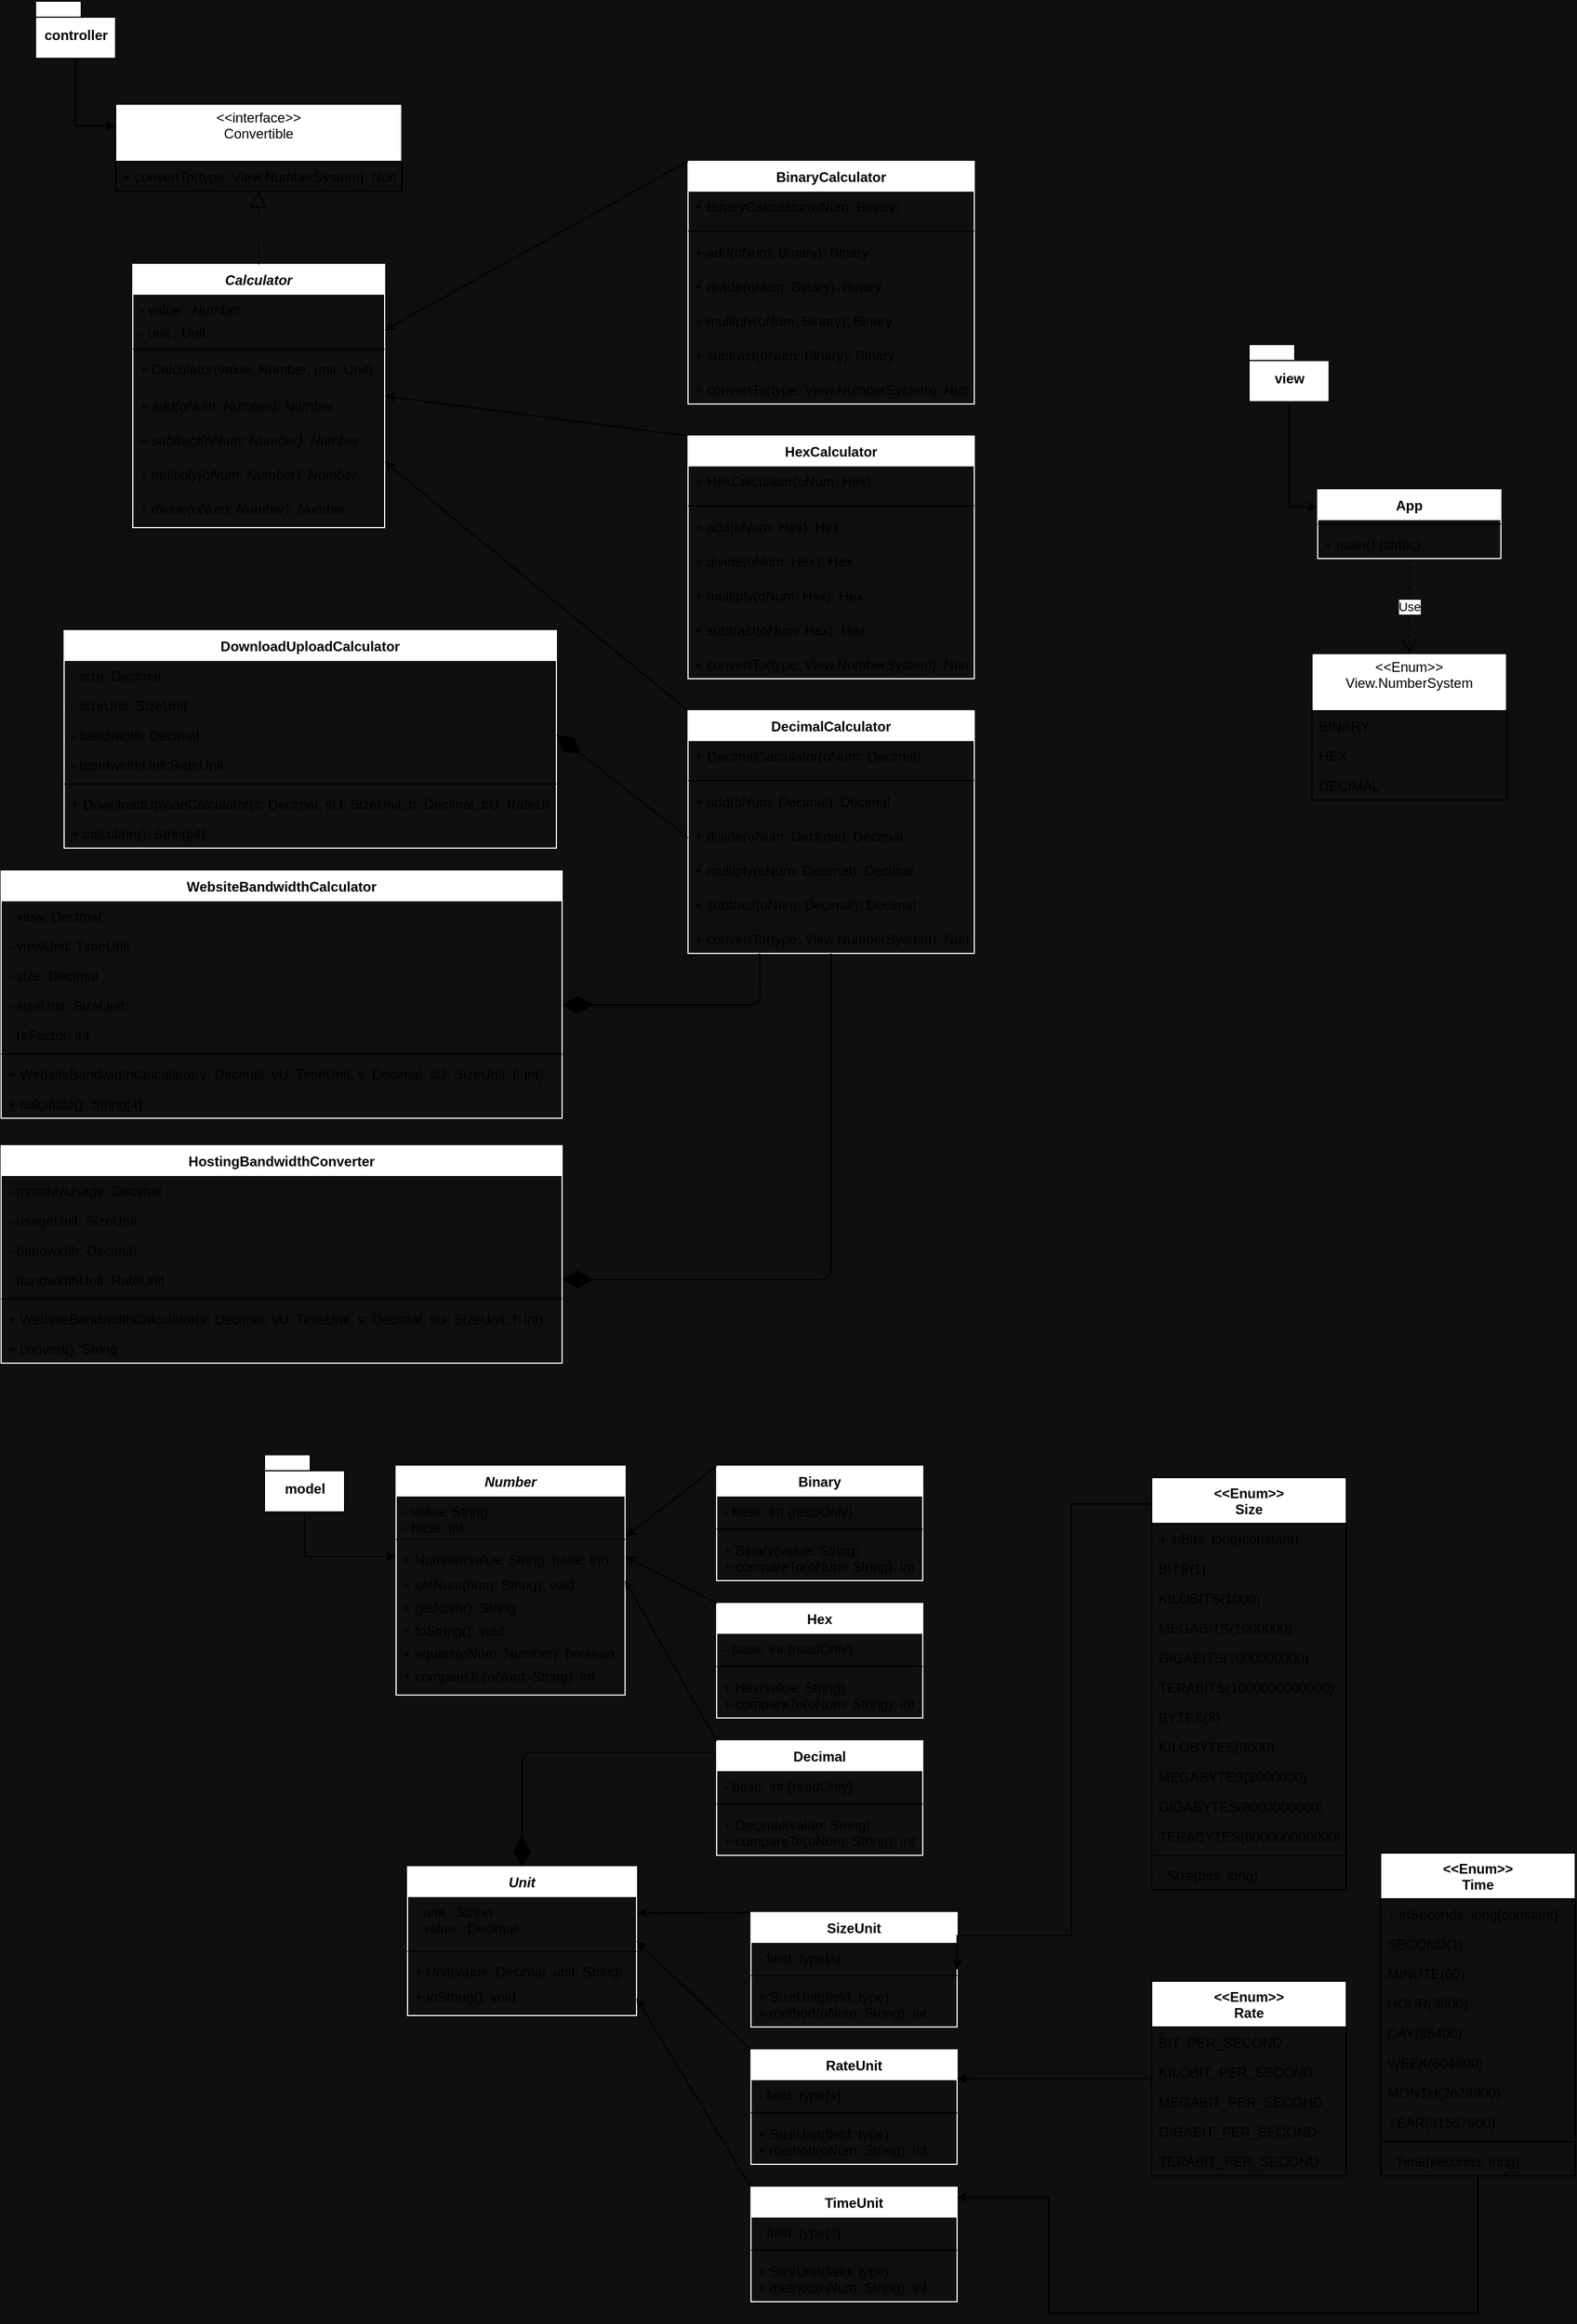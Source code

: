 <mxfile version="13.8.8" type="github">
  <diagram id="C5RBs43oDa-KdzZeNtuy" name="Page-1">
    <mxGraphModel dx="5739" dy="2075" grid="1" gridSize="10" guides="1" tooltips="1" connect="1" arrows="1" fold="1" page="1" pageScale="1" pageWidth="1654" pageHeight="2336" background="#0F0F0F" math="0" shadow="0">
      <root>
        <mxCell id="WIyWlLk6GJQsqaUBKTNV-0" />
        <mxCell id="WIyWlLk6GJQsqaUBKTNV-1" parent="WIyWlLk6GJQsqaUBKTNV-0" />
        <mxCell id="4suyXwy1Kpgt21TEIe-z-75" style="edgeStyle=orthogonalEdgeStyle;rounded=0;orthogonalLoop=1;jettySize=auto;html=1;exitX=0.5;exitY=1;exitDx=0;exitDy=0;exitPerimeter=0;entryX=0;entryY=0.5;entryDx=0;entryDy=0;" parent="WIyWlLk6GJQsqaUBKTNV-1" source="4suyXwy1Kpgt21TEIe-z-7" target="4suyXwy1Kpgt21TEIe-z-31" edge="1">
          <mxGeometry relative="1" as="geometry" />
        </mxCell>
        <mxCell id="4suyXwy1Kpgt21TEIe-z-7" value="&lt;div&gt;model&lt;/div&gt;" style="shape=folder;fontStyle=1;spacingTop=10;tabWidth=40;tabHeight=14;tabPosition=left;html=1;" parent="WIyWlLk6GJQsqaUBKTNV-1" vertex="1">
          <mxGeometry x="-1400" y="1300" width="70" height="50" as="geometry" />
        </mxCell>
        <mxCell id="pEVWOKsxLj1dPR-0CNbp-117" style="edgeStyle=orthogonalEdgeStyle;rounded=0;orthogonalLoop=1;jettySize=auto;html=1;exitX=0.5;exitY=1;exitDx=0;exitDy=0;exitPerimeter=0;entryX=0;entryY=0.25;entryDx=0;entryDy=0;" parent="WIyWlLk6GJQsqaUBKTNV-1" source="4suyXwy1Kpgt21TEIe-z-10" target="pEVWOKsxLj1dPR-0CNbp-111" edge="1">
          <mxGeometry relative="1" as="geometry" />
        </mxCell>
        <mxCell id="4suyXwy1Kpgt21TEIe-z-10" value="&lt;div&gt;view&lt;/div&gt;" style="shape=folder;fontStyle=1;spacingTop=10;tabWidth=40;tabHeight=14;tabPosition=left;html=1;" parent="WIyWlLk6GJQsqaUBKTNV-1" vertex="1">
          <mxGeometry x="-540" y="330" width="70" height="50" as="geometry" />
        </mxCell>
        <mxCell id="pEVWOKsxLj1dPR-0CNbp-110" style="edgeStyle=orthogonalEdgeStyle;rounded=0;orthogonalLoop=1;jettySize=auto;html=1;exitX=0.5;exitY=1;exitDx=0;exitDy=0;exitPerimeter=0;entryX=0;entryY=0.25;entryDx=0;entryDy=0;" parent="WIyWlLk6GJQsqaUBKTNV-1" source="4suyXwy1Kpgt21TEIe-z-11" target="pEVWOKsxLj1dPR-0CNbp-78" edge="1">
          <mxGeometry relative="1" as="geometry" />
        </mxCell>
        <mxCell id="4suyXwy1Kpgt21TEIe-z-11" value="controller" style="shape=folder;fontStyle=1;spacingTop=10;tabWidth=40;tabHeight=14;tabPosition=left;html=1;" parent="WIyWlLk6GJQsqaUBKTNV-1" vertex="1">
          <mxGeometry x="-1600" y="30" width="70" height="50" as="geometry" />
        </mxCell>
        <mxCell id="4suyXwy1Kpgt21TEIe-z-28" value="Number" style="swimlane;fontStyle=3;align=center;verticalAlign=top;childLayout=stackLayout;horizontal=1;startSize=26;horizontalStack=0;resizeParent=1;resizeParentMax=0;resizeLast=0;collapsible=1;marginBottom=0;strokeColor=#FFFFFF;" parent="WIyWlLk6GJQsqaUBKTNV-1" vertex="1">
          <mxGeometry x="-1285" y="1310" width="200" height="200" as="geometry" />
        </mxCell>
        <mxCell id="4suyXwy1Kpgt21TEIe-z-29" value="- value: String&#xa;- base: int&#xa;" style="text;strokeColor=none;fillColor=none;align=left;verticalAlign=top;spacingLeft=4;spacingRight=4;overflow=hidden;rotatable=0;points=[[0,0.5],[1,0.5]];portConstraint=eastwest;" parent="4suyXwy1Kpgt21TEIe-z-28" vertex="1">
          <mxGeometry y="26" width="200" height="34" as="geometry" />
        </mxCell>
        <mxCell id="4suyXwy1Kpgt21TEIe-z-30" value="" style="line;strokeWidth=1;fillColor=none;align=left;verticalAlign=middle;spacingTop=-1;spacingLeft=3;spacingRight=3;rotatable=0;labelPosition=right;points=[];portConstraint=eastwest;" parent="4suyXwy1Kpgt21TEIe-z-28" vertex="1">
          <mxGeometry y="60" width="200" height="8" as="geometry" />
        </mxCell>
        <mxCell id="4suyXwy1Kpgt21TEIe-z-31" value="+ Number(value: String, base: int)&#xa;&#xa;" style="text;strokeColor=none;fillColor=none;align=left;verticalAlign=top;spacingLeft=4;spacingRight=4;overflow=hidden;rotatable=0;points=[[0,0.5],[1,0.5]];portConstraint=eastwest;fontStyle=0" parent="4suyXwy1Kpgt21TEIe-z-28" vertex="1">
          <mxGeometry y="68" width="200" height="22" as="geometry" />
        </mxCell>
        <mxCell id="4suyXwy1Kpgt21TEIe-z-43" value="+ setNum(num: String): void&#xa;&#xa;" style="text;strokeColor=none;fillColor=none;align=left;verticalAlign=top;spacingLeft=4;spacingRight=4;overflow=hidden;rotatable=0;points=[[0,0.5],[1,0.5]];portConstraint=eastwest;fontStyle=0" parent="4suyXwy1Kpgt21TEIe-z-28" vertex="1">
          <mxGeometry y="90" width="200" height="20" as="geometry" />
        </mxCell>
        <mxCell id="4suyXwy1Kpgt21TEIe-z-42" value="+ getNum(): String&#xa;&#xa;" style="text;strokeColor=none;fillColor=none;align=left;verticalAlign=top;spacingLeft=4;spacingRight=4;overflow=hidden;rotatable=0;points=[[0,0.5],[1,0.5]];portConstraint=eastwest;fontStyle=0" parent="4suyXwy1Kpgt21TEIe-z-28" vertex="1">
          <mxGeometry y="110" width="200" height="20" as="geometry" />
        </mxCell>
        <mxCell id="4suyXwy1Kpgt21TEIe-z-44" value="+ toString(): void&#xa;" style="text;strokeColor=none;fillColor=none;align=left;verticalAlign=top;spacingLeft=4;spacingRight=4;overflow=hidden;rotatable=0;points=[[0,0.5],[1,0.5]];portConstraint=eastwest;fontStyle=0" parent="4suyXwy1Kpgt21TEIe-z-28" vertex="1">
          <mxGeometry y="130" width="200" height="20" as="geometry" />
        </mxCell>
        <mxCell id="4suyXwy1Kpgt21TEIe-z-45" value="+ equals(oNum: Number): boolean&#xa;" style="text;strokeColor=none;fillColor=none;align=left;verticalAlign=top;spacingLeft=4;spacingRight=4;overflow=hidden;rotatable=0;points=[[0,0.5],[1,0.5]];portConstraint=eastwest;fontStyle=0" parent="4suyXwy1Kpgt21TEIe-z-28" vertex="1">
          <mxGeometry y="150" width="200" height="20" as="geometry" />
        </mxCell>
        <mxCell id="4suyXwy1Kpgt21TEIe-z-46" value="+ compareTo(oNum: String): int" style="text;strokeColor=none;fillColor=none;align=left;verticalAlign=top;spacingLeft=4;spacingRight=4;overflow=hidden;rotatable=0;points=[[0,0.5],[1,0.5]];portConstraint=eastwest;fontStyle=2" parent="4suyXwy1Kpgt21TEIe-z-28" vertex="1">
          <mxGeometry y="170" width="200" height="30" as="geometry" />
        </mxCell>
        <mxCell id="4suyXwy1Kpgt21TEIe-z-38" value="Binary" style="swimlane;fontStyle=1;align=center;verticalAlign=top;childLayout=stackLayout;horizontal=1;startSize=26;horizontalStack=0;resizeParent=1;resizeParentMax=0;resizeLast=0;collapsible=1;marginBottom=0;strokeColor=#FFFFFF;" parent="WIyWlLk6GJQsqaUBKTNV-1" vertex="1">
          <mxGeometry x="-1005" y="1310" width="180" height="100" as="geometry" />
        </mxCell>
        <mxCell id="4suyXwy1Kpgt21TEIe-z-65" value="- base: int {readOnly}" style="text;strokeColor=none;fillColor=none;align=left;verticalAlign=top;spacingLeft=4;spacingRight=4;overflow=hidden;rotatable=0;points=[[0,0.5],[1,0.5]];portConstraint=eastwest;" parent="4suyXwy1Kpgt21TEIe-z-38" vertex="1">
          <mxGeometry y="26" width="180" height="24" as="geometry" />
        </mxCell>
        <mxCell id="4suyXwy1Kpgt21TEIe-z-40" value="" style="line;strokeWidth=1;fillColor=none;align=left;verticalAlign=middle;spacingTop=-1;spacingLeft=3;spacingRight=3;rotatable=0;labelPosition=right;points=[];portConstraint=eastwest;" parent="4suyXwy1Kpgt21TEIe-z-38" vertex="1">
          <mxGeometry y="50" width="180" height="10" as="geometry" />
        </mxCell>
        <mxCell id="4suyXwy1Kpgt21TEIe-z-41" value="+ Binary(value: String)&#xa;+ compareTo(oNum: String): int" style="text;strokeColor=none;fillColor=none;align=left;verticalAlign=top;spacingLeft=4;spacingRight=4;overflow=hidden;rotatable=0;points=[[0,0.5],[1,0.5]];portConstraint=eastwest;" parent="4suyXwy1Kpgt21TEIe-z-38" vertex="1">
          <mxGeometry y="60" width="180" height="40" as="geometry" />
        </mxCell>
        <mxCell id="4suyXwy1Kpgt21TEIe-z-66" value="Hex" style="swimlane;fontStyle=1;align=center;verticalAlign=top;childLayout=stackLayout;horizontal=1;startSize=26;horizontalStack=0;resizeParent=1;resizeParentMax=0;resizeLast=0;collapsible=1;marginBottom=0;strokeColor=#FCFCFC;" parent="WIyWlLk6GJQsqaUBKTNV-1" vertex="1">
          <mxGeometry x="-1005" y="1430" width="180" height="100" as="geometry" />
        </mxCell>
        <mxCell id="4suyXwy1Kpgt21TEIe-z-67" value="- base: int {readOnly}" style="text;fillColor=none;align=left;verticalAlign=top;spacingLeft=4;spacingRight=4;overflow=hidden;rotatable=0;points=[[0,0.5],[1,0.5]];portConstraint=eastwest;" parent="4suyXwy1Kpgt21TEIe-z-66" vertex="1">
          <mxGeometry y="26" width="180" height="24" as="geometry" />
        </mxCell>
        <mxCell id="4suyXwy1Kpgt21TEIe-z-68" value="" style="line;strokeWidth=1;fillColor=none;align=left;verticalAlign=middle;spacingTop=-1;spacingLeft=3;spacingRight=3;rotatable=0;labelPosition=right;points=[];portConstraint=eastwest;" parent="4suyXwy1Kpgt21TEIe-z-66" vertex="1">
          <mxGeometry y="50" width="180" height="10" as="geometry" />
        </mxCell>
        <mxCell id="4suyXwy1Kpgt21TEIe-z-69" value="+ Hex(value: String)&#xa;+ compareTo(oNum: String): int" style="text;strokeColor=none;fillColor=none;align=left;verticalAlign=top;spacingLeft=4;spacingRight=4;overflow=hidden;rotatable=0;points=[[0,0.5],[1,0.5]];portConstraint=eastwest;" parent="4suyXwy1Kpgt21TEIe-z-66" vertex="1">
          <mxGeometry y="60" width="180" height="40" as="geometry" />
        </mxCell>
        <mxCell id="4suyXwy1Kpgt21TEIe-z-70" value="Decimal" style="swimlane;fontStyle=1;align=center;verticalAlign=top;childLayout=stackLayout;horizontal=1;startSize=26;horizontalStack=0;resizeParent=1;resizeParentMax=0;resizeLast=0;collapsible=1;marginBottom=0;strokeColor=#FFFFFF;" parent="WIyWlLk6GJQsqaUBKTNV-1" vertex="1">
          <mxGeometry x="-1005" y="1550" width="180" height="100" as="geometry" />
        </mxCell>
        <mxCell id="4suyXwy1Kpgt21TEIe-z-71" value="- base: int {readOnly}" style="text;fillColor=none;align=left;verticalAlign=top;spacingLeft=4;spacingRight=4;overflow=hidden;rotatable=0;points=[[0,0.5],[1,0.5]];portConstraint=eastwest;" parent="4suyXwy1Kpgt21TEIe-z-70" vertex="1">
          <mxGeometry y="26" width="180" height="24" as="geometry" />
        </mxCell>
        <mxCell id="4suyXwy1Kpgt21TEIe-z-72" value="" style="line;strokeWidth=1;fillColor=none;align=left;verticalAlign=middle;spacingTop=-1;spacingLeft=3;spacingRight=3;rotatable=0;labelPosition=right;points=[];portConstraint=eastwest;" parent="4suyXwy1Kpgt21TEIe-z-70" vertex="1">
          <mxGeometry y="50" width="180" height="10" as="geometry" />
        </mxCell>
        <mxCell id="4suyXwy1Kpgt21TEIe-z-73" value="+ Decimal(value: String)&#xa;+ compareTo(oNum: String): int" style="text;strokeColor=none;fillColor=none;align=left;verticalAlign=top;spacingLeft=4;spacingRight=4;overflow=hidden;rotatable=0;points=[[0,0.5],[1,0.5]];portConstraint=eastwest;" parent="4suyXwy1Kpgt21TEIe-z-70" vertex="1">
          <mxGeometry y="60" width="180" height="40" as="geometry" />
        </mxCell>
        <mxCell id="4suyXwy1Kpgt21TEIe-z-78" value="" style="endArrow=classic;html=1;exitX=0;exitY=0;exitDx=0;exitDy=0;entryX=1.004;entryY=1.039;entryDx=0;entryDy=0;entryPerimeter=0;" parent="WIyWlLk6GJQsqaUBKTNV-1" source="4suyXwy1Kpgt21TEIe-z-38" target="4suyXwy1Kpgt21TEIe-z-29" edge="1">
          <mxGeometry width="50" height="50" relative="1" as="geometry">
            <mxPoint x="-915" y="1540" as="sourcePoint" />
            <mxPoint x="-865" y="1490" as="targetPoint" />
          </mxGeometry>
        </mxCell>
        <mxCell id="4suyXwy1Kpgt21TEIe-z-79" value="" style="endArrow=classic;html=1;exitX=0;exitY=0;exitDx=0;exitDy=0;entryX=1;entryY=0.5;entryDx=0;entryDy=0;" parent="WIyWlLk6GJQsqaUBKTNV-1" source="4suyXwy1Kpgt21TEIe-z-66" target="4suyXwy1Kpgt21TEIe-z-31" edge="1">
          <mxGeometry width="50" height="50" relative="1" as="geometry">
            <mxPoint x="-885" y="1260" as="sourcePoint" />
            <mxPoint x="-983.4" y="1428.84" as="targetPoint" />
          </mxGeometry>
        </mxCell>
        <mxCell id="4suyXwy1Kpgt21TEIe-z-80" value="" style="endArrow=classic;html=1;exitX=0;exitY=0;exitDx=0;exitDy=0;entryX=1;entryY=0.5;entryDx=0;entryDy=0;" parent="WIyWlLk6GJQsqaUBKTNV-1" source="4suyXwy1Kpgt21TEIe-z-70" target="4suyXwy1Kpgt21TEIe-z-43" edge="1">
          <mxGeometry width="50" height="50" relative="1" as="geometry">
            <mxPoint x="-885.0" y="1380" as="sourcePoint" />
            <mxPoint x="-955" y="1480" as="targetPoint" />
          </mxGeometry>
        </mxCell>
        <mxCell id="4suyXwy1Kpgt21TEIe-z-82" value="Unit" style="swimlane;fontStyle=3;align=center;verticalAlign=top;childLayout=stackLayout;horizontal=1;startSize=26;horizontalStack=0;resizeParent=1;resizeParentMax=0;resizeLast=0;collapsible=1;marginBottom=0;strokeColor=#FFFFFF;" parent="WIyWlLk6GJQsqaUBKTNV-1" vertex="1">
          <mxGeometry x="-1275" y="1660" width="200" height="130" as="geometry" />
        </mxCell>
        <mxCell id="4suyXwy1Kpgt21TEIe-z-83" value="- unit : String" style="text;strokeColor=none;fillColor=none;align=left;verticalAlign=top;spacingLeft=4;spacingRight=4;overflow=hidden;rotatable=0;points=[[0,0.5],[1,0.5]];portConstraint=eastwest;" parent="4suyXwy1Kpgt21TEIe-z-82" vertex="1">
          <mxGeometry y="26" width="200" height="14" as="geometry" />
        </mxCell>
        <mxCell id="UFR7qFMbcUXyXf43g2VY-0" value="- value : Decimal" style="text;strokeColor=none;fillColor=none;align=left;verticalAlign=top;spacingLeft=4;spacingRight=4;overflow=hidden;rotatable=0;points=[[0,0.5],[1,0.5]];portConstraint=eastwest;" parent="4suyXwy1Kpgt21TEIe-z-82" vertex="1">
          <mxGeometry y="40" width="200" height="30" as="geometry" />
        </mxCell>
        <mxCell id="4suyXwy1Kpgt21TEIe-z-84" value="" style="line;strokeWidth=1;fillColor=none;align=left;verticalAlign=middle;spacingTop=-1;spacingLeft=3;spacingRight=3;rotatable=0;labelPosition=right;points=[];portConstraint=eastwest;" parent="4suyXwy1Kpgt21TEIe-z-82" vertex="1">
          <mxGeometry y="70" width="200" height="8" as="geometry" />
        </mxCell>
        <mxCell id="4suyXwy1Kpgt21TEIe-z-85" value="+ Unit(value: Decimal, unit: String)&#xa;&#xa;" style="text;strokeColor=none;fillColor=none;align=left;verticalAlign=top;spacingLeft=4;spacingRight=4;overflow=hidden;rotatable=0;points=[[0,0.5],[1,0.5]];portConstraint=eastwest;fontStyle=0" parent="4suyXwy1Kpgt21TEIe-z-82" vertex="1">
          <mxGeometry y="78" width="200" height="22" as="geometry" />
        </mxCell>
        <mxCell id="4suyXwy1Kpgt21TEIe-z-88" value="+ toString(): void&#xa;" style="text;strokeColor=none;fillColor=none;align=left;verticalAlign=top;spacingLeft=4;spacingRight=4;overflow=hidden;rotatable=0;points=[[0,0.5],[1,0.5]];portConstraint=eastwest;fontStyle=0" parent="4suyXwy1Kpgt21TEIe-z-82" vertex="1">
          <mxGeometry y="100" width="200" height="30" as="geometry" />
        </mxCell>
        <mxCell id="4suyXwy1Kpgt21TEIe-z-103" value="" style="endArrow=classic;html=1;exitX=0;exitY=0;exitDx=0;exitDy=0;entryX=1.004;entryY=1.039;entryDx=0;entryDy=0;entryPerimeter=0;" parent="WIyWlLk6GJQsqaUBKTNV-1" source="UFR7qFMbcUXyXf43g2VY-1" target="4suyXwy1Kpgt21TEIe-z-83" edge="1">
          <mxGeometry width="50" height="50" relative="1" as="geometry">
            <mxPoint x="-915" y="1920" as="sourcePoint" />
            <mxPoint x="-865" y="1870" as="targetPoint" />
          </mxGeometry>
        </mxCell>
        <mxCell id="4suyXwy1Kpgt21TEIe-z-104" value="" style="endArrow=classic;html=1;exitX=0;exitY=0;exitDx=0;exitDy=0;entryX=1;entryY=0.5;entryDx=0;entryDy=0;" parent="WIyWlLk6GJQsqaUBKTNV-1" source="UFR7qFMbcUXyXf43g2VY-5" target="4suyXwy1Kpgt21TEIe-z-82" edge="1">
          <mxGeometry width="50" height="50" relative="1" as="geometry">
            <mxPoint x="-935" y="1790" as="sourcePoint" />
            <mxPoint x="-983.4" y="1808.84" as="targetPoint" />
          </mxGeometry>
        </mxCell>
        <mxCell id="4suyXwy1Kpgt21TEIe-z-105" value="" style="endArrow=classic;html=1;exitX=0;exitY=0;exitDx=0;exitDy=0;entryX=1;entryY=0.5;entryDx=0;entryDy=0;" parent="WIyWlLk6GJQsqaUBKTNV-1" source="UFR7qFMbcUXyXf43g2VY-9" target="4suyXwy1Kpgt21TEIe-z-88" edge="1">
          <mxGeometry width="50" height="50" relative="1" as="geometry">
            <mxPoint x="-935" y="1910" as="sourcePoint" />
            <mxPoint x="-1045" y="1800" as="targetPoint" />
          </mxGeometry>
        </mxCell>
        <mxCell id="4suyXwy1Kpgt21TEIe-z-109" value="" style="endArrow=diamondThin;endFill=1;endSize=24;html=1;entryX=0.5;entryY=0;entryDx=0;entryDy=0;" parent="WIyWlLk6GJQsqaUBKTNV-1" target="4suyXwy1Kpgt21TEIe-z-82" edge="1">
          <mxGeometry width="160" relative="1" as="geometry">
            <mxPoint x="-1006" y="1560" as="sourcePoint" />
            <mxPoint x="-1005" y="1550" as="targetPoint" />
            <Array as="points">
              <mxPoint x="-1175" y="1560" />
            </Array>
          </mxGeometry>
        </mxCell>
        <mxCell id="UFR7qFMbcUXyXf43g2VY-1" value="SizeUnit" style="swimlane;fontStyle=1;align=center;verticalAlign=top;childLayout=stackLayout;horizontal=1;startSize=26;horizontalStack=0;resizeParent=1;resizeParentMax=0;resizeLast=0;collapsible=1;marginBottom=0;strokeColor=#FFFFFF;" parent="WIyWlLk6GJQsqaUBKTNV-1" vertex="1">
          <mxGeometry x="-975" y="1700" width="180" height="100" as="geometry" />
        </mxCell>
        <mxCell id="UFR7qFMbcUXyXf43g2VY-2" value="- field: type{s}" style="text;strokeColor=none;fillColor=none;align=left;verticalAlign=top;spacingLeft=4;spacingRight=4;overflow=hidden;rotatable=0;points=[[0,0.5],[1,0.5]];portConstraint=eastwest;" parent="UFR7qFMbcUXyXf43g2VY-1" vertex="1">
          <mxGeometry y="26" width="180" height="24" as="geometry" />
        </mxCell>
        <mxCell id="UFR7qFMbcUXyXf43g2VY-3" value="" style="line;strokeWidth=1;fillColor=none;align=left;verticalAlign=middle;spacingTop=-1;spacingLeft=3;spacingRight=3;rotatable=0;labelPosition=right;points=[];portConstraint=eastwest;" parent="UFR7qFMbcUXyXf43g2VY-1" vertex="1">
          <mxGeometry y="50" width="180" height="10" as="geometry" />
        </mxCell>
        <mxCell id="UFR7qFMbcUXyXf43g2VY-4" value="+ SizeUnit(field: type)&#xa;+ method(oNum: String): int" style="text;strokeColor=none;fillColor=none;align=left;verticalAlign=top;spacingLeft=4;spacingRight=4;overflow=hidden;rotatable=0;points=[[0,0.5],[1,0.5]];portConstraint=eastwest;" parent="UFR7qFMbcUXyXf43g2VY-1" vertex="1">
          <mxGeometry y="60" width="180" height="40" as="geometry" />
        </mxCell>
        <mxCell id="UFR7qFMbcUXyXf43g2VY-5" value="RateUnit" style="swimlane;fontStyle=1;align=center;verticalAlign=top;childLayout=stackLayout;horizontal=1;startSize=26;horizontalStack=0;resizeParent=1;resizeParentMax=0;resizeLast=0;collapsible=1;marginBottom=0;strokeColor=#FFFFFF;" parent="WIyWlLk6GJQsqaUBKTNV-1" vertex="1">
          <mxGeometry x="-975" y="1820" width="180" height="100" as="geometry" />
        </mxCell>
        <mxCell id="UFR7qFMbcUXyXf43g2VY-6" value="- field: type{s}" style="text;strokeColor=none;fillColor=none;align=left;verticalAlign=top;spacingLeft=4;spacingRight=4;overflow=hidden;rotatable=0;points=[[0,0.5],[1,0.5]];portConstraint=eastwest;" parent="UFR7qFMbcUXyXf43g2VY-5" vertex="1">
          <mxGeometry y="26" width="180" height="24" as="geometry" />
        </mxCell>
        <mxCell id="UFR7qFMbcUXyXf43g2VY-7" value="" style="line;strokeWidth=1;fillColor=none;align=left;verticalAlign=middle;spacingTop=-1;spacingLeft=3;spacingRight=3;rotatable=0;labelPosition=right;points=[];portConstraint=eastwest;" parent="UFR7qFMbcUXyXf43g2VY-5" vertex="1">
          <mxGeometry y="50" width="180" height="10" as="geometry" />
        </mxCell>
        <mxCell id="UFR7qFMbcUXyXf43g2VY-8" value="+ SizeUnit(field: type)&#xa;+ method(oNum: String): int" style="text;strokeColor=none;fillColor=none;align=left;verticalAlign=top;spacingLeft=4;spacingRight=4;overflow=hidden;rotatable=0;points=[[0,0.5],[1,0.5]];portConstraint=eastwest;" parent="UFR7qFMbcUXyXf43g2VY-5" vertex="1">
          <mxGeometry y="60" width="180" height="40" as="geometry" />
        </mxCell>
        <mxCell id="UFR7qFMbcUXyXf43g2VY-9" value="TimeUnit" style="swimlane;fontStyle=1;align=center;verticalAlign=top;childLayout=stackLayout;horizontal=1;startSize=26;horizontalStack=0;resizeParent=1;resizeParentMax=0;resizeLast=0;collapsible=1;marginBottom=0;strokeColor=#FFFFFF;" parent="WIyWlLk6GJQsqaUBKTNV-1" vertex="1">
          <mxGeometry x="-975" y="1940" width="180" height="100" as="geometry" />
        </mxCell>
        <mxCell id="UFR7qFMbcUXyXf43g2VY-10" value="- field: type{s}" style="text;strokeColor=none;fillColor=none;align=left;verticalAlign=top;spacingLeft=4;spacingRight=4;overflow=hidden;rotatable=0;points=[[0,0.5],[1,0.5]];portConstraint=eastwest;" parent="UFR7qFMbcUXyXf43g2VY-9" vertex="1">
          <mxGeometry y="26" width="180" height="24" as="geometry" />
        </mxCell>
        <mxCell id="UFR7qFMbcUXyXf43g2VY-11" value="" style="line;strokeWidth=1;fillColor=none;align=left;verticalAlign=middle;spacingTop=-1;spacingLeft=3;spacingRight=3;rotatable=0;labelPosition=right;points=[];portConstraint=eastwest;" parent="UFR7qFMbcUXyXf43g2VY-9" vertex="1">
          <mxGeometry y="50" width="180" height="10" as="geometry" />
        </mxCell>
        <mxCell id="UFR7qFMbcUXyXf43g2VY-12" value="+ SizeUnit(field: type)&#xa;+ method(oNum: String): int" style="text;strokeColor=none;fillColor=none;align=left;verticalAlign=top;spacingLeft=4;spacingRight=4;overflow=hidden;rotatable=0;points=[[0,0.5],[1,0.5]];portConstraint=eastwest;" parent="UFR7qFMbcUXyXf43g2VY-9" vertex="1">
          <mxGeometry y="60" width="180" height="40" as="geometry" />
        </mxCell>
        <mxCell id="UFR7qFMbcUXyXf43g2VY-27" value="&lt;&lt;Enum&gt;&gt;&#xa;Size&#xa;&#xa;&#xa;" style="swimlane;fontStyle=1;align=center;verticalAlign=top;childLayout=stackLayout;horizontal=1;startSize=40;horizontalStack=0;resizeParent=1;resizeParentMax=0;resizeLast=0;collapsible=1;marginBottom=0;" parent="WIyWlLk6GJQsqaUBKTNV-1" vertex="1">
          <mxGeometry x="-625" y="1320" width="170" height="360" as="geometry" />
        </mxCell>
        <mxCell id="UFR7qFMbcUXyXf43g2VY-32" value="+ inBits: long{constant}" style="text;strokeColor=none;fillColor=none;align=left;verticalAlign=top;spacingLeft=4;spacingRight=4;overflow=hidden;rotatable=0;points=[[0,0.5],[1,0.5]];portConstraint=eastwest;" parent="UFR7qFMbcUXyXf43g2VY-27" vertex="1">
          <mxGeometry y="40" width="170" height="26" as="geometry" />
        </mxCell>
        <mxCell id="UFR7qFMbcUXyXf43g2VY-33" value="BITS(1)" style="text;strokeColor=none;fillColor=none;align=left;verticalAlign=top;spacingLeft=4;spacingRight=4;overflow=hidden;rotatable=0;points=[[0,0.5],[1,0.5]];portConstraint=eastwest;" parent="UFR7qFMbcUXyXf43g2VY-27" vertex="1">
          <mxGeometry y="66" width="170" height="26" as="geometry" />
        </mxCell>
        <mxCell id="UFR7qFMbcUXyXf43g2VY-34" value="KILOBITS(1000)" style="text;strokeColor=none;fillColor=none;align=left;verticalAlign=top;spacingLeft=4;spacingRight=4;overflow=hidden;rotatable=0;points=[[0,0.5],[1,0.5]];portConstraint=eastwest;" parent="UFR7qFMbcUXyXf43g2VY-27" vertex="1">
          <mxGeometry y="92" width="170" height="26" as="geometry" />
        </mxCell>
        <mxCell id="UFR7qFMbcUXyXf43g2VY-35" value="MEGABITS(1000000)" style="text;strokeColor=none;fillColor=none;align=left;verticalAlign=top;spacingLeft=4;spacingRight=4;overflow=hidden;rotatable=0;points=[[0,0.5],[1,0.5]];portConstraint=eastwest;" parent="UFR7qFMbcUXyXf43g2VY-27" vertex="1">
          <mxGeometry y="118" width="170" height="26" as="geometry" />
        </mxCell>
        <mxCell id="UFR7qFMbcUXyXf43g2VY-31" value="GIGABITS(1000000000)" style="text;strokeColor=none;fillColor=none;align=left;verticalAlign=top;spacingLeft=4;spacingRight=4;overflow=hidden;rotatable=0;points=[[0,0.5],[1,0.5]];portConstraint=eastwest;" parent="UFR7qFMbcUXyXf43g2VY-27" vertex="1">
          <mxGeometry y="144" width="170" height="26" as="geometry" />
        </mxCell>
        <mxCell id="UFR7qFMbcUXyXf43g2VY-28" value="TERABITS(1000000000000)" style="text;strokeColor=none;fillColor=none;align=left;verticalAlign=top;spacingLeft=4;spacingRight=4;overflow=hidden;rotatable=0;points=[[0,0.5],[1,0.5]];portConstraint=eastwest;" parent="UFR7qFMbcUXyXf43g2VY-27" vertex="1">
          <mxGeometry y="170" width="170" height="26" as="geometry" />
        </mxCell>
        <mxCell id="UFR7qFMbcUXyXf43g2VY-36" value="BYTES(8)" style="text;strokeColor=none;fillColor=none;align=left;verticalAlign=top;spacingLeft=4;spacingRight=4;overflow=hidden;rotatable=0;points=[[0,0.5],[1,0.5]];portConstraint=eastwest;" parent="UFR7qFMbcUXyXf43g2VY-27" vertex="1">
          <mxGeometry y="196" width="170" height="26" as="geometry" />
        </mxCell>
        <mxCell id="UFR7qFMbcUXyXf43g2VY-39" value="KILOBYTES(8000)" style="text;strokeColor=none;fillColor=none;align=left;verticalAlign=top;spacingLeft=4;spacingRight=4;overflow=hidden;rotatable=0;points=[[0,0.5],[1,0.5]];portConstraint=eastwest;" parent="UFR7qFMbcUXyXf43g2VY-27" vertex="1">
          <mxGeometry y="222" width="170" height="26" as="geometry" />
        </mxCell>
        <mxCell id="UFR7qFMbcUXyXf43g2VY-38" value="MEGABYTES(8000000)" style="text;strokeColor=none;fillColor=none;align=left;verticalAlign=top;spacingLeft=4;spacingRight=4;overflow=hidden;rotatable=0;points=[[0,0.5],[1,0.5]];portConstraint=eastwest;" parent="UFR7qFMbcUXyXf43g2VY-27" vertex="1">
          <mxGeometry y="248" width="170" height="26" as="geometry" />
        </mxCell>
        <mxCell id="UFR7qFMbcUXyXf43g2VY-37" value="GIGABYTES(8000000000)" style="text;strokeColor=none;fillColor=none;align=left;verticalAlign=top;spacingLeft=4;spacingRight=4;overflow=hidden;rotatable=0;points=[[0,0.5],[1,0.5]];portConstraint=eastwest;" parent="UFR7qFMbcUXyXf43g2VY-27" vertex="1">
          <mxGeometry y="274" width="170" height="26" as="geometry" />
        </mxCell>
        <mxCell id="UFR7qFMbcUXyXf43g2VY-40" value="TERABYTES(8000000000000)" style="text;strokeColor=none;fillColor=none;align=left;verticalAlign=top;spacingLeft=4;spacingRight=4;overflow=hidden;rotatable=0;points=[[0,0.5],[1,0.5]];portConstraint=eastwest;" parent="UFR7qFMbcUXyXf43g2VY-27" vertex="1">
          <mxGeometry y="300" width="170" height="26" as="geometry" />
        </mxCell>
        <mxCell id="UFR7qFMbcUXyXf43g2VY-29" value="" style="line;strokeWidth=1;fillColor=none;align=left;verticalAlign=middle;spacingTop=-1;spacingLeft=3;spacingRight=3;rotatable=0;labelPosition=right;points=[];portConstraint=eastwest;" parent="UFR7qFMbcUXyXf43g2VY-27" vertex="1">
          <mxGeometry y="326" width="170" height="8" as="geometry" />
        </mxCell>
        <mxCell id="UFR7qFMbcUXyXf43g2VY-30" value="- Size(bits: long)" style="text;strokeColor=none;fillColor=none;align=left;verticalAlign=top;spacingLeft=4;spacingRight=4;overflow=hidden;rotatable=0;points=[[0,0.5],[1,0.5]];portConstraint=eastwest;" parent="UFR7qFMbcUXyXf43g2VY-27" vertex="1">
          <mxGeometry y="334" width="170" height="26" as="geometry" />
        </mxCell>
        <mxCell id="UFR7qFMbcUXyXf43g2VY-41" value="&lt;&lt;Enum&gt;&gt;&#xa;Rate&#xa;&#xa;&#xa;" style="swimlane;fontStyle=1;align=center;verticalAlign=top;childLayout=stackLayout;horizontal=1;startSize=40;horizontalStack=0;resizeParent=1;resizeParentMax=0;resizeLast=0;collapsible=1;marginBottom=0;" parent="WIyWlLk6GJQsqaUBKTNV-1" vertex="1">
          <mxGeometry x="-625" y="1760" width="170" height="170" as="geometry" />
        </mxCell>
        <mxCell id="UFR7qFMbcUXyXf43g2VY-43" value="BIT_PER_SECOND" style="text;strokeColor=none;fillColor=none;align=left;verticalAlign=top;spacingLeft=4;spacingRight=4;overflow=hidden;rotatable=0;points=[[0,0.5],[1,0.5]];portConstraint=eastwest;" parent="UFR7qFMbcUXyXf43g2VY-41" vertex="1">
          <mxGeometry y="40" width="170" height="26" as="geometry" />
        </mxCell>
        <mxCell id="UFR7qFMbcUXyXf43g2VY-44" value="KILOBIT_PER_SECOND" style="text;strokeColor=none;fillColor=none;align=left;verticalAlign=top;spacingLeft=4;spacingRight=4;overflow=hidden;rotatable=0;points=[[0,0.5],[1,0.5]];portConstraint=eastwest;" parent="UFR7qFMbcUXyXf43g2VY-41" vertex="1">
          <mxGeometry y="66" width="170" height="26" as="geometry" />
        </mxCell>
        <mxCell id="UFR7qFMbcUXyXf43g2VY-45" value="MEGABIT_PER_SECOND" style="text;strokeColor=none;fillColor=none;align=left;verticalAlign=top;spacingLeft=4;spacingRight=4;overflow=hidden;rotatable=0;points=[[0,0.5],[1,0.5]];portConstraint=eastwest;" parent="UFR7qFMbcUXyXf43g2VY-41" vertex="1">
          <mxGeometry y="92" width="170" height="26" as="geometry" />
        </mxCell>
        <mxCell id="UFR7qFMbcUXyXf43g2VY-46" value="GIGABIT_PER_SECOND" style="text;strokeColor=none;fillColor=none;align=left;verticalAlign=top;spacingLeft=4;spacingRight=4;overflow=hidden;rotatable=0;points=[[0,0.5],[1,0.5]];portConstraint=eastwest;" parent="UFR7qFMbcUXyXf43g2VY-41" vertex="1">
          <mxGeometry y="118" width="170" height="26" as="geometry" />
        </mxCell>
        <mxCell id="UFR7qFMbcUXyXf43g2VY-47" value="TERABIT_PER_SECOND" style="text;strokeColor=none;fillColor=none;align=left;verticalAlign=top;spacingLeft=4;spacingRight=4;overflow=hidden;rotatable=0;points=[[0,0.5],[1,0.5]];portConstraint=eastwest;" parent="UFR7qFMbcUXyXf43g2VY-41" vertex="1">
          <mxGeometry y="144" width="170" height="26" as="geometry" />
        </mxCell>
        <mxCell id="UFR7qFMbcUXyXf43g2VY-55" value="&lt;&lt;Enum&gt;&gt;&#xa;Time&#xa;&#xa;&#xa;" style="swimlane;fontStyle=1;align=center;verticalAlign=top;childLayout=stackLayout;horizontal=1;startSize=40;horizontalStack=0;resizeParent=1;resizeParentMax=0;resizeLast=0;collapsible=1;marginBottom=0;" parent="WIyWlLk6GJQsqaUBKTNV-1" vertex="1">
          <mxGeometry x="-425" y="1648" width="170" height="282" as="geometry" />
        </mxCell>
        <mxCell id="UFR7qFMbcUXyXf43g2VY-56" value="+ inSeconds: long{constant}" style="text;strokeColor=none;fillColor=none;align=left;verticalAlign=top;spacingLeft=4;spacingRight=4;overflow=hidden;rotatable=0;points=[[0,0.5],[1,0.5]];portConstraint=eastwest;" parent="UFR7qFMbcUXyXf43g2VY-55" vertex="1">
          <mxGeometry y="40" width="170" height="26" as="geometry" />
        </mxCell>
        <mxCell id="UFR7qFMbcUXyXf43g2VY-57" value="SECOND(1)" style="text;strokeColor=none;fillColor=none;align=left;verticalAlign=top;spacingLeft=4;spacingRight=4;overflow=hidden;rotatable=0;points=[[0,0.5],[1,0.5]];portConstraint=eastwest;" parent="UFR7qFMbcUXyXf43g2VY-55" vertex="1">
          <mxGeometry y="66" width="170" height="26" as="geometry" />
        </mxCell>
        <mxCell id="UFR7qFMbcUXyXf43g2VY-58" value="MINUTE(60)" style="text;strokeColor=none;fillColor=none;align=left;verticalAlign=top;spacingLeft=4;spacingRight=4;overflow=hidden;rotatable=0;points=[[0,0.5],[1,0.5]];portConstraint=eastwest;" parent="UFR7qFMbcUXyXf43g2VY-55" vertex="1">
          <mxGeometry y="92" width="170" height="26" as="geometry" />
        </mxCell>
        <mxCell id="UFR7qFMbcUXyXf43g2VY-59" value="HOUR(3600)" style="text;strokeColor=none;fillColor=none;align=left;verticalAlign=top;spacingLeft=4;spacingRight=4;overflow=hidden;rotatable=0;points=[[0,0.5],[1,0.5]];portConstraint=eastwest;" parent="UFR7qFMbcUXyXf43g2VY-55" vertex="1">
          <mxGeometry y="118" width="170" height="26" as="geometry" />
        </mxCell>
        <mxCell id="UFR7qFMbcUXyXf43g2VY-60" value="DAY(86400)" style="text;strokeColor=none;fillColor=none;align=left;verticalAlign=top;spacingLeft=4;spacingRight=4;overflow=hidden;rotatable=0;points=[[0,0.5],[1,0.5]];portConstraint=eastwest;" parent="UFR7qFMbcUXyXf43g2VY-55" vertex="1">
          <mxGeometry y="144" width="170" height="26" as="geometry" />
        </mxCell>
        <mxCell id="UFR7qFMbcUXyXf43g2VY-61" value="WEEK(604800)" style="text;strokeColor=none;fillColor=none;align=left;verticalAlign=top;spacingLeft=4;spacingRight=4;overflow=hidden;rotatable=0;points=[[0,0.5],[1,0.5]];portConstraint=eastwest;" parent="UFR7qFMbcUXyXf43g2VY-55" vertex="1">
          <mxGeometry y="170" width="170" height="26" as="geometry" />
        </mxCell>
        <mxCell id="UFR7qFMbcUXyXf43g2VY-62" value="MONTH(2629800)" style="text;strokeColor=none;fillColor=none;align=left;verticalAlign=top;spacingLeft=4;spacingRight=4;overflow=hidden;rotatable=0;points=[[0,0.5],[1,0.5]];portConstraint=eastwest;" parent="UFR7qFMbcUXyXf43g2VY-55" vertex="1">
          <mxGeometry y="196" width="170" height="26" as="geometry" />
        </mxCell>
        <mxCell id="UFR7qFMbcUXyXf43g2VY-63" value="YEAR(31557600)" style="text;strokeColor=none;fillColor=none;align=left;verticalAlign=top;spacingLeft=4;spacingRight=4;overflow=hidden;rotatable=0;points=[[0,0.5],[1,0.5]];portConstraint=eastwest;" parent="UFR7qFMbcUXyXf43g2VY-55" vertex="1">
          <mxGeometry y="222" width="170" height="26" as="geometry" />
        </mxCell>
        <mxCell id="UFR7qFMbcUXyXf43g2VY-67" value="" style="line;strokeWidth=1;fillColor=none;align=left;verticalAlign=middle;spacingTop=-1;spacingLeft=3;spacingRight=3;rotatable=0;labelPosition=right;points=[];portConstraint=eastwest;" parent="UFR7qFMbcUXyXf43g2VY-55" vertex="1">
          <mxGeometry y="248" width="170" height="8" as="geometry" />
        </mxCell>
        <mxCell id="UFR7qFMbcUXyXf43g2VY-68" value="- Time(seconds: long)" style="text;strokeColor=none;fillColor=none;align=left;verticalAlign=top;spacingLeft=4;spacingRight=4;overflow=hidden;rotatable=0;points=[[0,0.5],[1,0.5]];portConstraint=eastwest;" parent="UFR7qFMbcUXyXf43g2VY-55" vertex="1">
          <mxGeometry y="256" width="170" height="26" as="geometry" />
        </mxCell>
        <mxCell id="UFR7qFMbcUXyXf43g2VY-69" style="edgeStyle=orthogonalEdgeStyle;rounded=0;orthogonalLoop=1;jettySize=auto;html=1;exitX=0;exitY=0.25;exitDx=0;exitDy=0;entryX=1;entryY=0.25;entryDx=0;entryDy=0;" parent="WIyWlLk6GJQsqaUBKTNV-1" source="UFR7qFMbcUXyXf43g2VY-41" target="UFR7qFMbcUXyXf43g2VY-5" edge="1">
          <mxGeometry relative="1" as="geometry">
            <Array as="points">
              <mxPoint x="-625" y="1845" />
            </Array>
          </mxGeometry>
        </mxCell>
        <mxCell id="UFR7qFMbcUXyXf43g2VY-70" style="edgeStyle=orthogonalEdgeStyle;rounded=0;orthogonalLoop=1;jettySize=auto;html=1;entryX=1;entryY=0.088;entryDx=0;entryDy=0;entryPerimeter=0;exitX=0.5;exitY=1;exitDx=0;exitDy=0;" parent="WIyWlLk6GJQsqaUBKTNV-1" source="UFR7qFMbcUXyXf43g2VY-55" target="UFR7qFMbcUXyXf43g2VY-9" edge="1">
          <mxGeometry relative="1" as="geometry">
            <mxPoint x="-465" y="1880" as="sourcePoint" />
            <Array as="points">
              <mxPoint x="-340" y="2050" />
              <mxPoint x="-715" y="2050" />
              <mxPoint x="-715" y="1949" />
            </Array>
          </mxGeometry>
        </mxCell>
        <mxCell id="UFR7qFMbcUXyXf43g2VY-73" style="edgeStyle=orthogonalEdgeStyle;rounded=0;orthogonalLoop=1;jettySize=auto;html=1;exitX=0;exitY=0.5;exitDx=0;exitDy=0;entryX=1;entryY=0.5;entryDx=0;entryDy=0;" parent="WIyWlLk6GJQsqaUBKTNV-1" source="UFR7qFMbcUXyXf43g2VY-32" target="UFR7qFMbcUXyXf43g2VY-1" edge="1">
          <mxGeometry relative="1" as="geometry">
            <Array as="points">
              <mxPoint x="-625" y="1343" />
              <mxPoint x="-695" y="1343" />
              <mxPoint x="-695" y="1720" />
              <mxPoint x="-795" y="1720" />
            </Array>
          </mxGeometry>
        </mxCell>
        <mxCell id="pEVWOKsxLj1dPR-0CNbp-49" value="Calculator" style="swimlane;fontStyle=3;align=center;verticalAlign=top;childLayout=stackLayout;horizontal=1;startSize=26;horizontalStack=0;resizeParent=1;resizeParentMax=0;resizeLast=0;collapsible=1;marginBottom=0;strokeColor=#FFFFFF;" parent="WIyWlLk6GJQsqaUBKTNV-1" vertex="1">
          <mxGeometry x="-1515" y="260" width="220" height="230" as="geometry" />
        </mxCell>
        <mxCell id="pEVWOKsxLj1dPR-0CNbp-51" value="- value : Number" style="text;strokeColor=none;fillColor=none;align=left;verticalAlign=top;spacingLeft=4;spacingRight=4;overflow=hidden;rotatable=0;points=[[0,0.5],[1,0.5]];portConstraint=eastwest;" parent="pEVWOKsxLj1dPR-0CNbp-49" vertex="1">
          <mxGeometry y="26" width="220" height="20" as="geometry" />
        </mxCell>
        <mxCell id="pEVWOKsxLj1dPR-0CNbp-50" value="- unit : Unit" style="text;strokeColor=none;fillColor=none;align=left;verticalAlign=top;spacingLeft=4;spacingRight=4;overflow=hidden;rotatable=0;points=[[0,0.5],[1,0.5]];portConstraint=eastwest;" parent="pEVWOKsxLj1dPR-0CNbp-49" vertex="1">
          <mxGeometry y="46" width="220" height="24" as="geometry" />
        </mxCell>
        <mxCell id="pEVWOKsxLj1dPR-0CNbp-52" value="" style="line;strokeWidth=1;fillColor=none;align=left;verticalAlign=middle;spacingTop=-1;spacingLeft=3;spacingRight=3;rotatable=0;labelPosition=right;points=[];portConstraint=eastwest;" parent="pEVWOKsxLj1dPR-0CNbp-49" vertex="1">
          <mxGeometry y="70" width="220" height="8" as="geometry" />
        </mxCell>
        <mxCell id="pEVWOKsxLj1dPR-0CNbp-53" value="+ Calculator(value: Number, unit: Unit)&#xa;&#xa;" style="text;strokeColor=none;fillColor=none;align=left;verticalAlign=top;spacingLeft=4;spacingRight=4;overflow=hidden;rotatable=0;points=[[0,0.5],[1,0.5]];portConstraint=eastwest;fontStyle=0" parent="pEVWOKsxLj1dPR-0CNbp-49" vertex="1">
          <mxGeometry y="78" width="220" height="32" as="geometry" />
        </mxCell>
        <mxCell id="pEVWOKsxLj1dPR-0CNbp-135" value="+ add(oNum: Number): Number" style="text;strokeColor=none;fillColor=none;align=left;verticalAlign=top;spacingLeft=4;spacingRight=4;overflow=hidden;rotatable=0;points=[[0,0.5],[1,0.5]];portConstraint=eastwest;fontStyle=2" parent="pEVWOKsxLj1dPR-0CNbp-49" vertex="1">
          <mxGeometry y="110" width="220" height="30" as="geometry" />
        </mxCell>
        <mxCell id="pEVWOKsxLj1dPR-0CNbp-138" value="+ subtract(oNum: Number): Number" style="text;strokeColor=none;fillColor=none;align=left;verticalAlign=top;spacingLeft=4;spacingRight=4;overflow=hidden;rotatable=0;points=[[0,0.5],[1,0.5]];portConstraint=eastwest;fontStyle=2" parent="pEVWOKsxLj1dPR-0CNbp-49" vertex="1">
          <mxGeometry y="140" width="220" height="30" as="geometry" />
        </mxCell>
        <mxCell id="pEVWOKsxLj1dPR-0CNbp-137" value="+ multiply(oNum: Number): Number" style="text;strokeColor=none;fillColor=none;align=left;verticalAlign=top;spacingLeft=4;spacingRight=4;overflow=hidden;rotatable=0;points=[[0,0.5],[1,0.5]];portConstraint=eastwest;fontStyle=2" parent="pEVWOKsxLj1dPR-0CNbp-49" vertex="1">
          <mxGeometry y="170" width="220" height="30" as="geometry" />
        </mxCell>
        <mxCell id="pEVWOKsxLj1dPR-0CNbp-136" value="+ divide(oNum: Number): Number" style="text;strokeColor=none;fillColor=none;align=left;verticalAlign=top;spacingLeft=4;spacingRight=4;overflow=hidden;rotatable=0;points=[[0,0.5],[1,0.5]];portConstraint=eastwest;fontStyle=2" parent="pEVWOKsxLj1dPR-0CNbp-49" vertex="1">
          <mxGeometry y="200" width="220" height="30" as="geometry" />
        </mxCell>
        <mxCell id="pEVWOKsxLj1dPR-0CNbp-55" value="BinaryCalculator" style="swimlane;fontStyle=1;align=center;verticalAlign=top;childLayout=stackLayout;horizontal=1;startSize=26;horizontalStack=0;resizeParent=1;resizeParentMax=0;resizeLast=0;collapsible=1;marginBottom=0;strokeColor=#FFFFFF;" parent="WIyWlLk6GJQsqaUBKTNV-1" vertex="1">
          <mxGeometry x="-1030" y="170" width="250" height="212" as="geometry" />
        </mxCell>
        <mxCell id="pEVWOKsxLj1dPR-0CNbp-118" value="+ BinaryCalculator(oNum: Binary)" style="text;strokeColor=none;fillColor=none;align=left;verticalAlign=top;spacingLeft=4;spacingRight=4;overflow=hidden;rotatable=0;points=[[0,0.5],[1,0.5]];portConstraint=eastwest;fontStyle=0" parent="pEVWOKsxLj1dPR-0CNbp-55" vertex="1">
          <mxGeometry y="26" width="250" height="30" as="geometry" />
        </mxCell>
        <mxCell id="pEVWOKsxLj1dPR-0CNbp-57" value="" style="line;strokeWidth=1;fillColor=none;align=left;verticalAlign=middle;spacingTop=-1;spacingLeft=3;spacingRight=3;rotatable=0;labelPosition=right;points=[];portConstraint=eastwest;" parent="pEVWOKsxLj1dPR-0CNbp-55" vertex="1">
          <mxGeometry y="56" width="250" height="10" as="geometry" />
        </mxCell>
        <mxCell id="pEVWOKsxLj1dPR-0CNbp-54" value="+ add(oNum: Binary): Binary" style="text;strokeColor=none;fillColor=none;align=left;verticalAlign=top;spacingLeft=4;spacingRight=4;overflow=hidden;rotatable=0;points=[[0,0.5],[1,0.5]];portConstraint=eastwest;fontStyle=0" parent="pEVWOKsxLj1dPR-0CNbp-55" vertex="1">
          <mxGeometry y="66" width="250" height="30" as="geometry" />
        </mxCell>
        <mxCell id="pEVWOKsxLj1dPR-0CNbp-94" value="+ divide(oNum: Binary): Binary" style="text;strokeColor=none;fillColor=none;align=left;verticalAlign=top;spacingLeft=4;spacingRight=4;overflow=hidden;rotatable=0;points=[[0,0.5],[1,0.5]];portConstraint=eastwest;fontStyle=0" parent="pEVWOKsxLj1dPR-0CNbp-55" vertex="1">
          <mxGeometry y="96" width="250" height="30" as="geometry" />
        </mxCell>
        <mxCell id="pEVWOKsxLj1dPR-0CNbp-93" value="+ multiply(oNum: Binary): Binary" style="text;strokeColor=none;fillColor=none;align=left;verticalAlign=top;spacingLeft=4;spacingRight=4;overflow=hidden;rotatable=0;points=[[0,0.5],[1,0.5]];portConstraint=eastwest;fontStyle=0" parent="pEVWOKsxLj1dPR-0CNbp-55" vertex="1">
          <mxGeometry y="126" width="250" height="30" as="geometry" />
        </mxCell>
        <mxCell id="pEVWOKsxLj1dPR-0CNbp-92" value="+ subtract(oNum: Binary): Binary" style="text;strokeColor=none;fillColor=none;align=left;verticalAlign=top;spacingLeft=4;spacingRight=4;overflow=hidden;rotatable=0;points=[[0,0.5],[1,0.5]];portConstraint=eastwest;fontStyle=0" parent="pEVWOKsxLj1dPR-0CNbp-55" vertex="1">
          <mxGeometry y="156" width="250" height="30" as="geometry" />
        </mxCell>
        <mxCell id="pEVWOKsxLj1dPR-0CNbp-95" value="+ convertTo(type: View.NumberSystem): Number" style="text;strokeColor=none;fillColor=none;align=left;verticalAlign=top;spacingLeft=4;spacingRight=4;overflow=hidden;rotatable=0;points=[[0,0.5],[1,0.5]];portConstraint=eastwest;" parent="pEVWOKsxLj1dPR-0CNbp-55" vertex="1">
          <mxGeometry y="186" width="250" height="26" as="geometry" />
        </mxCell>
        <mxCell id="pEVWOKsxLj1dPR-0CNbp-59" value="" style="endArrow=classic;html=1;exitX=0;exitY=0;exitDx=0;exitDy=0;entryX=1;entryY=0.25;entryDx=0;entryDy=0;" parent="WIyWlLk6GJQsqaUBKTNV-1" source="pEVWOKsxLj1dPR-0CNbp-55" target="pEVWOKsxLj1dPR-0CNbp-49" edge="1">
          <mxGeometry width="50" height="50" relative="1" as="geometry">
            <mxPoint x="-730" y="760" as="sourcePoint" />
            <mxPoint x="-680" y="710" as="targetPoint" />
          </mxGeometry>
        </mxCell>
        <mxCell id="pEVWOKsxLj1dPR-0CNbp-60" value="" style="endArrow=classic;html=1;exitX=0;exitY=0;exitDx=0;exitDy=0;entryX=1;entryY=0.5;entryDx=0;entryDy=0;" parent="WIyWlLk6GJQsqaUBKTNV-1" source="pEVWOKsxLj1dPR-0CNbp-96" target="pEVWOKsxLj1dPR-0CNbp-49" edge="1">
          <mxGeometry width="50" height="50" relative="1" as="geometry">
            <mxPoint x="-1000" y="760" as="sourcePoint" />
            <mxPoint x="-840" y="650" as="targetPoint" />
          </mxGeometry>
        </mxCell>
        <mxCell id="pEVWOKsxLj1dPR-0CNbp-61" value="" style="endArrow=classic;html=1;exitX=0;exitY=0;exitDx=0;exitDy=0;entryX=1;entryY=0.75;entryDx=0;entryDy=0;" parent="WIyWlLk6GJQsqaUBKTNV-1" source="pEVWOKsxLj1dPR-0CNbp-103" target="pEVWOKsxLj1dPR-0CNbp-49" edge="1">
          <mxGeometry width="50" height="50" relative="1" as="geometry">
            <mxPoint x="-1000" y="880" as="sourcePoint" />
            <mxPoint x="-810" y="550" as="targetPoint" />
          </mxGeometry>
        </mxCell>
        <mxCell id="pEVWOKsxLj1dPR-0CNbp-78" value="&lt;&lt;interface&gt;&gt;&#xa;Convertible&#xa;" style="swimlane;fontStyle=0;childLayout=stackLayout;horizontal=1;startSize=50;horizontalStack=0;resizeParent=1;resizeParentMax=0;resizeLast=0;collapsible=1;marginBottom=0;" parent="WIyWlLk6GJQsqaUBKTNV-1" vertex="1">
          <mxGeometry x="-1530" y="120" width="250" height="76" as="geometry" />
        </mxCell>
        <mxCell id="pEVWOKsxLj1dPR-0CNbp-79" value="+ convertTo(type: View.NumberSystem): Number" style="text;strokeColor=none;fillColor=none;align=left;verticalAlign=top;spacingLeft=4;spacingRight=4;overflow=hidden;rotatable=0;points=[[0,0.5],[1,0.5]];portConstraint=eastwest;" parent="pEVWOKsxLj1dPR-0CNbp-78" vertex="1">
          <mxGeometry y="50" width="250" height="26" as="geometry" />
        </mxCell>
        <mxCell id="pEVWOKsxLj1dPR-0CNbp-86" value="&lt;&lt;Enum&gt;&gt;&#xa;View.NumberSystem&#xa;" style="swimlane;fontStyle=0;childLayout=stackLayout;horizontal=1;startSize=50;horizontalStack=0;resizeParent=1;resizeParentMax=0;resizeLast=0;collapsible=1;marginBottom=0;" parent="WIyWlLk6GJQsqaUBKTNV-1" vertex="1">
          <mxGeometry x="-485" y="600" width="170" height="128" as="geometry" />
        </mxCell>
        <mxCell id="pEVWOKsxLj1dPR-0CNbp-87" value="BINARY" style="text;strokeColor=none;fillColor=none;align=left;verticalAlign=top;spacingLeft=4;spacingRight=4;overflow=hidden;rotatable=0;points=[[0,0.5],[1,0.5]];portConstraint=eastwest;" parent="pEVWOKsxLj1dPR-0CNbp-86" vertex="1">
          <mxGeometry y="50" width="170" height="26" as="geometry" />
        </mxCell>
        <mxCell id="pEVWOKsxLj1dPR-0CNbp-88" value="HEX" style="text;strokeColor=none;fillColor=none;align=left;verticalAlign=top;spacingLeft=4;spacingRight=4;overflow=hidden;rotatable=0;points=[[0,0.5],[1,0.5]];portConstraint=eastwest;" parent="pEVWOKsxLj1dPR-0CNbp-86" vertex="1">
          <mxGeometry y="76" width="170" height="26" as="geometry" />
        </mxCell>
        <mxCell id="pEVWOKsxLj1dPR-0CNbp-89" value="DECIMAL" style="text;strokeColor=none;fillColor=none;align=left;verticalAlign=top;spacingLeft=4;spacingRight=4;overflow=hidden;rotatable=0;points=[[0,0.5],[1,0.5]];portConstraint=eastwest;" parent="pEVWOKsxLj1dPR-0CNbp-86" vertex="1">
          <mxGeometry y="102" width="170" height="26" as="geometry" />
        </mxCell>
        <mxCell id="pEVWOKsxLj1dPR-0CNbp-90" value="Use" style="endArrow=open;endSize=12;dashed=1;html=1;entryX=0.5;entryY=0;entryDx=0;entryDy=0;" parent="WIyWlLk6GJQsqaUBKTNV-1" source="pEVWOKsxLj1dPR-0CNbp-114" target="pEVWOKsxLj1dPR-0CNbp-86" edge="1">
          <mxGeometry x="0.518" y="-20" width="160" relative="1" as="geometry">
            <mxPoint x="-460" y="540" as="sourcePoint" />
            <mxPoint x="25" y="412" as="targetPoint" />
            <Array as="points">
              <mxPoint x="-400" y="580" />
            </Array>
            <mxPoint x="20" y="-21" as="offset" />
          </mxGeometry>
        </mxCell>
        <mxCell id="pEVWOKsxLj1dPR-0CNbp-91" value="" style="endArrow=block;dashed=1;endFill=0;endSize=12;html=1;exitX=0.5;exitY=0;exitDx=0;exitDy=0;entryX=0.5;entryY=1;entryDx=0;entryDy=0;" parent="WIyWlLk6GJQsqaUBKTNV-1" source="pEVWOKsxLj1dPR-0CNbp-49" target="pEVWOKsxLj1dPR-0CNbp-78" edge="1">
          <mxGeometry width="160" relative="1" as="geometry">
            <mxPoint x="-730" y="450" as="sourcePoint" />
            <mxPoint x="-570" y="450" as="targetPoint" />
          </mxGeometry>
        </mxCell>
        <mxCell id="pEVWOKsxLj1dPR-0CNbp-96" value="HexCalculator" style="swimlane;fontStyle=1;align=center;verticalAlign=top;childLayout=stackLayout;horizontal=1;startSize=26;horizontalStack=0;resizeParent=1;resizeParentMax=0;resizeLast=0;collapsible=1;marginBottom=0;strokeColor=#FFFFFF;" parent="WIyWlLk6GJQsqaUBKTNV-1" vertex="1">
          <mxGeometry x="-1030" y="410" width="250" height="212" as="geometry" />
        </mxCell>
        <mxCell id="pEVWOKsxLj1dPR-0CNbp-119" value="+ HexCalculator(oNum: Hex)" style="text;strokeColor=none;fillColor=none;align=left;verticalAlign=top;spacingLeft=4;spacingRight=4;overflow=hidden;rotatable=0;points=[[0,0.5],[1,0.5]];portConstraint=eastwest;fontStyle=0" parent="pEVWOKsxLj1dPR-0CNbp-96" vertex="1">
          <mxGeometry y="26" width="250" height="30" as="geometry" />
        </mxCell>
        <mxCell id="pEVWOKsxLj1dPR-0CNbp-97" value="" style="line;strokeWidth=1;fillColor=none;align=left;verticalAlign=middle;spacingTop=-1;spacingLeft=3;spacingRight=3;rotatable=0;labelPosition=right;points=[];portConstraint=eastwest;" parent="pEVWOKsxLj1dPR-0CNbp-96" vertex="1">
          <mxGeometry y="56" width="250" height="10" as="geometry" />
        </mxCell>
        <mxCell id="pEVWOKsxLj1dPR-0CNbp-98" value="+ add(oNum: Hex): Hex" style="text;strokeColor=none;fillColor=none;align=left;verticalAlign=top;spacingLeft=4;spacingRight=4;overflow=hidden;rotatable=0;points=[[0,0.5],[1,0.5]];portConstraint=eastwest;fontStyle=0" parent="pEVWOKsxLj1dPR-0CNbp-96" vertex="1">
          <mxGeometry y="66" width="250" height="30" as="geometry" />
        </mxCell>
        <mxCell id="pEVWOKsxLj1dPR-0CNbp-99" value="+ divide(oNum: Hex): Hex" style="text;strokeColor=none;fillColor=none;align=left;verticalAlign=top;spacingLeft=4;spacingRight=4;overflow=hidden;rotatable=0;points=[[0,0.5],[1,0.5]];portConstraint=eastwest;fontStyle=0" parent="pEVWOKsxLj1dPR-0CNbp-96" vertex="1">
          <mxGeometry y="96" width="250" height="30" as="geometry" />
        </mxCell>
        <mxCell id="pEVWOKsxLj1dPR-0CNbp-100" value="+ multiply(oNum: Hex): Hex" style="text;strokeColor=none;fillColor=none;align=left;verticalAlign=top;spacingLeft=4;spacingRight=4;overflow=hidden;rotatable=0;points=[[0,0.5],[1,0.5]];portConstraint=eastwest;fontStyle=0" parent="pEVWOKsxLj1dPR-0CNbp-96" vertex="1">
          <mxGeometry y="126" width="250" height="30" as="geometry" />
        </mxCell>
        <mxCell id="pEVWOKsxLj1dPR-0CNbp-101" value="+ subtract(oNum: Hex): Hex" style="text;strokeColor=none;fillColor=none;align=left;verticalAlign=top;spacingLeft=4;spacingRight=4;overflow=hidden;rotatable=0;points=[[0,0.5],[1,0.5]];portConstraint=eastwest;fontStyle=0" parent="pEVWOKsxLj1dPR-0CNbp-96" vertex="1">
          <mxGeometry y="156" width="250" height="30" as="geometry" />
        </mxCell>
        <mxCell id="pEVWOKsxLj1dPR-0CNbp-102" value="+ convertTo(type: View.NumberSystem): Number" style="text;strokeColor=none;fillColor=none;align=left;verticalAlign=top;spacingLeft=4;spacingRight=4;overflow=hidden;rotatable=0;points=[[0,0.5],[1,0.5]];portConstraint=eastwest;" parent="pEVWOKsxLj1dPR-0CNbp-96" vertex="1">
          <mxGeometry y="186" width="250" height="26" as="geometry" />
        </mxCell>
        <mxCell id="pEVWOKsxLj1dPR-0CNbp-103" value="DecimalCalculator" style="swimlane;fontStyle=1;align=center;verticalAlign=top;childLayout=stackLayout;horizontal=1;startSize=26;horizontalStack=0;resizeParent=1;resizeParentMax=0;resizeLast=0;collapsible=1;marginBottom=0;strokeColor=#FFFFFF;" parent="WIyWlLk6GJQsqaUBKTNV-1" vertex="1">
          <mxGeometry x="-1030" y="650" width="250" height="212" as="geometry" />
        </mxCell>
        <mxCell id="pEVWOKsxLj1dPR-0CNbp-120" value="+ DecimalCalculator(oNum: Decimal)" style="text;strokeColor=none;fillColor=none;align=left;verticalAlign=top;spacingLeft=4;spacingRight=4;overflow=hidden;rotatable=0;points=[[0,0.5],[1,0.5]];portConstraint=eastwest;fontStyle=0" parent="pEVWOKsxLj1dPR-0CNbp-103" vertex="1">
          <mxGeometry y="26" width="250" height="30" as="geometry" />
        </mxCell>
        <mxCell id="pEVWOKsxLj1dPR-0CNbp-104" value="" style="line;strokeWidth=1;fillColor=none;align=left;verticalAlign=middle;spacingTop=-1;spacingLeft=3;spacingRight=3;rotatable=0;labelPosition=right;points=[];portConstraint=eastwest;" parent="pEVWOKsxLj1dPR-0CNbp-103" vertex="1">
          <mxGeometry y="56" width="250" height="10" as="geometry" />
        </mxCell>
        <mxCell id="pEVWOKsxLj1dPR-0CNbp-105" value="+ add(oNum: Decimal): Decimal" style="text;strokeColor=none;fillColor=none;align=left;verticalAlign=top;spacingLeft=4;spacingRight=4;overflow=hidden;rotatable=0;points=[[0,0.5],[1,0.5]];portConstraint=eastwest;fontStyle=0" parent="pEVWOKsxLj1dPR-0CNbp-103" vertex="1">
          <mxGeometry y="66" width="250" height="30" as="geometry" />
        </mxCell>
        <mxCell id="pEVWOKsxLj1dPR-0CNbp-106" value="+ divide(oNum: Decimal): Decimal" style="text;strokeColor=none;fillColor=none;align=left;verticalAlign=top;spacingLeft=4;spacingRight=4;overflow=hidden;rotatable=0;points=[[0,0.5],[1,0.5]];portConstraint=eastwest;fontStyle=0" parent="pEVWOKsxLj1dPR-0CNbp-103" vertex="1">
          <mxGeometry y="96" width="250" height="30" as="geometry" />
        </mxCell>
        <mxCell id="pEVWOKsxLj1dPR-0CNbp-107" value="+ multiply(oNum: Decimal): Decimal" style="text;strokeColor=none;fillColor=none;align=left;verticalAlign=top;spacingLeft=4;spacingRight=4;overflow=hidden;rotatable=0;points=[[0,0.5],[1,0.5]];portConstraint=eastwest;fontStyle=0" parent="pEVWOKsxLj1dPR-0CNbp-103" vertex="1">
          <mxGeometry y="126" width="250" height="30" as="geometry" />
        </mxCell>
        <mxCell id="pEVWOKsxLj1dPR-0CNbp-108" value="+ subtract(oNum: Decimal): Decimal" style="text;strokeColor=none;fillColor=none;align=left;verticalAlign=top;spacingLeft=4;spacingRight=4;overflow=hidden;rotatable=0;points=[[0,0.5],[1,0.5]];portConstraint=eastwest;fontStyle=0" parent="pEVWOKsxLj1dPR-0CNbp-103" vertex="1">
          <mxGeometry y="156" width="250" height="30" as="geometry" />
        </mxCell>
        <mxCell id="pEVWOKsxLj1dPR-0CNbp-109" value="+ convertTo(type: View.NumberSystem): Number" style="text;strokeColor=none;fillColor=none;align=left;verticalAlign=top;spacingLeft=4;spacingRight=4;overflow=hidden;rotatable=0;points=[[0,0.5],[1,0.5]];portConstraint=eastwest;" parent="pEVWOKsxLj1dPR-0CNbp-103" vertex="1">
          <mxGeometry y="186" width="250" height="26" as="geometry" />
        </mxCell>
        <mxCell id="pEVWOKsxLj1dPR-0CNbp-111" value="App" style="swimlane;fontStyle=1;align=center;verticalAlign=top;childLayout=stackLayout;horizontal=1;startSize=26;horizontalStack=0;resizeParent=1;resizeParentMax=0;resizeLast=0;collapsible=1;marginBottom=0;strokeColor=#FFFFFF;" parent="WIyWlLk6GJQsqaUBKTNV-1" vertex="1">
          <mxGeometry x="-480" y="457" width="160" height="60" as="geometry" />
        </mxCell>
        <mxCell id="pEVWOKsxLj1dPR-0CNbp-113" value="" style="line;strokeWidth=1;fillColor=none;align=left;verticalAlign=middle;spacingTop=-1;spacingLeft=3;spacingRight=3;rotatable=0;labelPosition=right;points=[];portConstraint=eastwest;" parent="pEVWOKsxLj1dPR-0CNbp-111" vertex="1">
          <mxGeometry y="26" width="160" height="8" as="geometry" />
        </mxCell>
        <mxCell id="pEVWOKsxLj1dPR-0CNbp-114" value="+ main() {static}" style="text;strokeColor=none;fillColor=none;align=left;verticalAlign=top;spacingLeft=4;spacingRight=4;overflow=hidden;rotatable=0;points=[[0,0.5],[1,0.5]];portConstraint=eastwest;" parent="pEVWOKsxLj1dPR-0CNbp-111" vertex="1">
          <mxGeometry y="34" width="160" height="26" as="geometry" />
        </mxCell>
        <mxCell id="pEVWOKsxLj1dPR-0CNbp-121" value="DownloadUploadCalculator " style="swimlane;fontStyle=1;align=center;verticalAlign=top;childLayout=stackLayout;horizontal=1;startSize=26;horizontalStack=0;resizeParent=1;resizeParentMax=0;resizeLast=0;collapsible=1;marginBottom=0;strokeColor=#FFFFFF;" parent="WIyWlLk6GJQsqaUBKTNV-1" vertex="1">
          <mxGeometry x="-1575" y="580" width="430" height="190" as="geometry" />
        </mxCell>
        <mxCell id="pEVWOKsxLj1dPR-0CNbp-122" value="- size: Decimal" style="text;strokeColor=none;fillColor=none;align=left;verticalAlign=top;spacingLeft=4;spacingRight=4;overflow=hidden;rotatable=0;points=[[0,0.5],[1,0.5]];portConstraint=eastwest;" parent="pEVWOKsxLj1dPR-0CNbp-121" vertex="1">
          <mxGeometry y="26" width="430" height="26" as="geometry" />
        </mxCell>
        <mxCell id="pEVWOKsxLj1dPR-0CNbp-131" value="- sizeUnit: SizeUnit" style="text;strokeColor=none;fillColor=none;align=left;verticalAlign=top;spacingLeft=4;spacingRight=4;overflow=hidden;rotatable=0;points=[[0,0.5],[1,0.5]];portConstraint=eastwest;" parent="pEVWOKsxLj1dPR-0CNbp-121" vertex="1">
          <mxGeometry y="52" width="430" height="26" as="geometry" />
        </mxCell>
        <mxCell id="pEVWOKsxLj1dPR-0CNbp-133" value="- bandwidth: Decimal" style="text;strokeColor=none;fillColor=none;align=left;verticalAlign=top;spacingLeft=4;spacingRight=4;overflow=hidden;rotatable=0;points=[[0,0.5],[1,0.5]];portConstraint=eastwest;" parent="pEVWOKsxLj1dPR-0CNbp-121" vertex="1">
          <mxGeometry y="78" width="430" height="26" as="geometry" />
        </mxCell>
        <mxCell id="pEVWOKsxLj1dPR-0CNbp-132" value="- bandwidthUnit:RateUnit" style="text;strokeColor=none;fillColor=none;align=left;verticalAlign=top;spacingLeft=4;spacingRight=4;overflow=hidden;rotatable=0;points=[[0,0.5],[1,0.5]];portConstraint=eastwest;" parent="pEVWOKsxLj1dPR-0CNbp-121" vertex="1">
          <mxGeometry y="104" width="430" height="26" as="geometry" />
        </mxCell>
        <mxCell id="pEVWOKsxLj1dPR-0CNbp-123" value="" style="line;strokeWidth=1;fillColor=none;align=left;verticalAlign=middle;spacingTop=-1;spacingLeft=3;spacingRight=3;rotatable=0;labelPosition=right;points=[];portConstraint=eastwest;" parent="pEVWOKsxLj1dPR-0CNbp-121" vertex="1">
          <mxGeometry y="130" width="430" height="8" as="geometry" />
        </mxCell>
        <mxCell id="pEVWOKsxLj1dPR-0CNbp-124" value="+ DownloadUploadCalculator(s: Decimal, sU: SizeUnit, b: Decimal, bU: RateUnit) " style="text;strokeColor=none;fillColor=none;align=left;verticalAlign=top;spacingLeft=4;spacingRight=4;overflow=hidden;rotatable=0;points=[[0,0.5],[1,0.5]];portConstraint=eastwest;" parent="pEVWOKsxLj1dPR-0CNbp-121" vertex="1">
          <mxGeometry y="138" width="430" height="26" as="geometry" />
        </mxCell>
        <mxCell id="pEVWOKsxLj1dPR-0CNbp-134" value="+ calculate(): String[4]" style="text;strokeColor=none;fillColor=none;align=left;verticalAlign=top;spacingLeft=4;spacingRight=4;overflow=hidden;rotatable=0;points=[[0,0.5],[1,0.5]];portConstraint=eastwest;" parent="pEVWOKsxLj1dPR-0CNbp-121" vertex="1">
          <mxGeometry y="164" width="430" height="26" as="geometry" />
        </mxCell>
        <mxCell id="pEVWOKsxLj1dPR-0CNbp-139" value="WebsiteBandwidthCalculator" style="swimlane;fontStyle=1;align=center;verticalAlign=top;childLayout=stackLayout;horizontal=1;startSize=26;horizontalStack=0;resizeParent=1;resizeParentMax=0;resizeLast=0;collapsible=1;marginBottom=0;strokeColor=#FFFFFF;" parent="WIyWlLk6GJQsqaUBKTNV-1" vertex="1">
          <mxGeometry x="-1630" y="790" width="490" height="216" as="geometry" />
        </mxCell>
        <mxCell id="pEVWOKsxLj1dPR-0CNbp-140" value="- view: Decimal" style="text;strokeColor=none;fillColor=none;align=left;verticalAlign=top;spacingLeft=4;spacingRight=4;overflow=hidden;rotatable=0;points=[[0,0.5],[1,0.5]];portConstraint=eastwest;" parent="pEVWOKsxLj1dPR-0CNbp-139" vertex="1">
          <mxGeometry y="26" width="490" height="26" as="geometry" />
        </mxCell>
        <mxCell id="pEVWOKsxLj1dPR-0CNbp-141" value="- viewUnit: TimeUnit" style="text;strokeColor=none;fillColor=none;align=left;verticalAlign=top;spacingLeft=4;spacingRight=4;overflow=hidden;rotatable=0;points=[[0,0.5],[1,0.5]];portConstraint=eastwest;" parent="pEVWOKsxLj1dPR-0CNbp-139" vertex="1">
          <mxGeometry y="52" width="490" height="26" as="geometry" />
        </mxCell>
        <mxCell id="pEVWOKsxLj1dPR-0CNbp-142" value="- size: Decimal" style="text;strokeColor=none;fillColor=none;align=left;verticalAlign=top;spacingLeft=4;spacingRight=4;overflow=hidden;rotatable=0;points=[[0,0.5],[1,0.5]];portConstraint=eastwest;" parent="pEVWOKsxLj1dPR-0CNbp-139" vertex="1">
          <mxGeometry y="78" width="490" height="26" as="geometry" />
        </mxCell>
        <mxCell id="pEVWOKsxLj1dPR-0CNbp-143" value="- sizeUnit: SizeUnit" style="text;strokeColor=none;fillColor=none;align=left;verticalAlign=top;spacingLeft=4;spacingRight=4;overflow=hidden;rotatable=0;points=[[0,0.5],[1,0.5]];portConstraint=eastwest;" parent="pEVWOKsxLj1dPR-0CNbp-139" vertex="1">
          <mxGeometry y="104" width="490" height="26" as="geometry" />
        </mxCell>
        <mxCell id="pEVWOKsxLj1dPR-0CNbp-147" value="- reFactor: int" style="text;strokeColor=none;fillColor=none;align=left;verticalAlign=top;spacingLeft=4;spacingRight=4;overflow=hidden;rotatable=0;points=[[0,0.5],[1,0.5]];portConstraint=eastwest;" parent="pEVWOKsxLj1dPR-0CNbp-139" vertex="1">
          <mxGeometry y="130" width="490" height="26" as="geometry" />
        </mxCell>
        <mxCell id="pEVWOKsxLj1dPR-0CNbp-144" value="" style="line;strokeWidth=1;fillColor=none;align=left;verticalAlign=middle;spacingTop=-1;spacingLeft=3;spacingRight=3;rotatable=0;labelPosition=right;points=[];portConstraint=eastwest;" parent="pEVWOKsxLj1dPR-0CNbp-139" vertex="1">
          <mxGeometry y="156" width="490" height="8" as="geometry" />
        </mxCell>
        <mxCell id="pEVWOKsxLj1dPR-0CNbp-145" value="+ WebsiteBandwidthCalculator(v: Decimal, vU: TimeUnit, s: Decimal, sU: SizeUnit, f: int) " style="text;strokeColor=none;fillColor=none;align=left;verticalAlign=top;spacingLeft=4;spacingRight=4;overflow=hidden;rotatable=0;points=[[0,0.5],[1,0.5]];portConstraint=eastwest;" parent="pEVWOKsxLj1dPR-0CNbp-139" vertex="1">
          <mxGeometry y="164" width="490" height="26" as="geometry" />
        </mxCell>
        <mxCell id="pEVWOKsxLj1dPR-0CNbp-146" value="+ calculate(): String[4]" style="text;strokeColor=none;fillColor=none;align=left;verticalAlign=top;spacingLeft=4;spacingRight=4;overflow=hidden;rotatable=0;points=[[0,0.5],[1,0.5]];portConstraint=eastwest;" parent="pEVWOKsxLj1dPR-0CNbp-139" vertex="1">
          <mxGeometry y="190" width="490" height="26" as="geometry" />
        </mxCell>
        <mxCell id="pEVWOKsxLj1dPR-0CNbp-148" value="HostingBandwidthConverter" style="swimlane;fontStyle=1;align=center;verticalAlign=top;childLayout=stackLayout;horizontal=1;startSize=26;horizontalStack=0;resizeParent=1;resizeParentMax=0;resizeLast=0;collapsible=1;marginBottom=0;strokeColor=#FFFFFF;" parent="WIyWlLk6GJQsqaUBKTNV-1" vertex="1">
          <mxGeometry x="-1630" y="1030" width="490" height="190" as="geometry" />
        </mxCell>
        <mxCell id="pEVWOKsxLj1dPR-0CNbp-149" value="- monthlyUsage: Decimal" style="text;strokeColor=none;fillColor=none;align=left;verticalAlign=top;spacingLeft=4;spacingRight=4;overflow=hidden;rotatable=0;points=[[0,0.5],[1,0.5]];portConstraint=eastwest;" parent="pEVWOKsxLj1dPR-0CNbp-148" vertex="1">
          <mxGeometry y="26" width="490" height="26" as="geometry" />
        </mxCell>
        <mxCell id="pEVWOKsxLj1dPR-0CNbp-150" value="- usageUnit: SizeUnit" style="text;strokeColor=none;fillColor=none;align=left;verticalAlign=top;spacingLeft=4;spacingRight=4;overflow=hidden;rotatable=0;points=[[0,0.5],[1,0.5]];portConstraint=eastwest;" parent="pEVWOKsxLj1dPR-0CNbp-148" vertex="1">
          <mxGeometry y="52" width="490" height="26" as="geometry" />
        </mxCell>
        <mxCell id="pEVWOKsxLj1dPR-0CNbp-151" value="- bandwidth: Decimal" style="text;strokeColor=none;fillColor=none;align=left;verticalAlign=top;spacingLeft=4;spacingRight=4;overflow=hidden;rotatable=0;points=[[0,0.5],[1,0.5]];portConstraint=eastwest;" parent="pEVWOKsxLj1dPR-0CNbp-148" vertex="1">
          <mxGeometry y="78" width="490" height="26" as="geometry" />
        </mxCell>
        <mxCell id="pEVWOKsxLj1dPR-0CNbp-152" value="- bandwidthUnit: RateUnit" style="text;strokeColor=none;fillColor=none;align=left;verticalAlign=top;spacingLeft=4;spacingRight=4;overflow=hidden;rotatable=0;points=[[0,0.5],[1,0.5]];portConstraint=eastwest;" parent="pEVWOKsxLj1dPR-0CNbp-148" vertex="1">
          <mxGeometry y="104" width="490" height="26" as="geometry" />
        </mxCell>
        <mxCell id="pEVWOKsxLj1dPR-0CNbp-154" value="" style="line;strokeWidth=1;fillColor=none;align=left;verticalAlign=middle;spacingTop=-1;spacingLeft=3;spacingRight=3;rotatable=0;labelPosition=right;points=[];portConstraint=eastwest;" parent="pEVWOKsxLj1dPR-0CNbp-148" vertex="1">
          <mxGeometry y="130" width="490" height="8" as="geometry" />
        </mxCell>
        <mxCell id="pEVWOKsxLj1dPR-0CNbp-155" value="+ WebsiteBandwidthCalculator(v: Decimal, vU: TimeUnit, s: Decimal, sU: SizeUnit, f: int) " style="text;strokeColor=none;fillColor=none;align=left;verticalAlign=top;spacingLeft=4;spacingRight=4;overflow=hidden;rotatable=0;points=[[0,0.5],[1,0.5]];portConstraint=eastwest;" parent="pEVWOKsxLj1dPR-0CNbp-148" vertex="1">
          <mxGeometry y="138" width="490" height="26" as="geometry" />
        </mxCell>
        <mxCell id="pEVWOKsxLj1dPR-0CNbp-156" value="+ convert(): String" style="text;strokeColor=none;fillColor=none;align=left;verticalAlign=top;spacingLeft=4;spacingRight=4;overflow=hidden;rotatable=0;points=[[0,0.5],[1,0.5]];portConstraint=eastwest;" parent="pEVWOKsxLj1dPR-0CNbp-148" vertex="1">
          <mxGeometry y="164" width="490" height="26" as="geometry" />
        </mxCell>
        <mxCell id="uY82h5Obyj_4cBtIHRYW-2" value="" style="endArrow=diamondThin;endFill=1;endSize=24;html=1;exitX=0.25;exitY=1;exitDx=0;exitDy=0;entryX=1;entryY=0.5;entryDx=0;entryDy=0;" edge="1" parent="WIyWlLk6GJQsqaUBKTNV-1" source="pEVWOKsxLj1dPR-0CNbp-103" target="pEVWOKsxLj1dPR-0CNbp-143">
          <mxGeometry width="160" relative="1" as="geometry">
            <mxPoint x="-900.9" y="1140.5" as="sourcePoint" />
            <mxPoint x="-1060" y="1235" as="targetPoint" />
            <Array as="points">
              <mxPoint x="-967" y="907" />
            </Array>
          </mxGeometry>
        </mxCell>
        <mxCell id="uY82h5Obyj_4cBtIHRYW-3" value="" style="endArrow=diamondThin;endFill=1;endSize=24;html=1;exitX=0.5;exitY=1;exitDx=0;exitDy=0;entryX=1;entryY=0.5;entryDx=0;entryDy=0;" edge="1" parent="WIyWlLk6GJQsqaUBKTNV-1" source="pEVWOKsxLj1dPR-0CNbp-103" target="pEVWOKsxLj1dPR-0CNbp-152">
          <mxGeometry width="160" relative="1" as="geometry">
            <mxPoint x="-790.9" y="1160.5" as="sourcePoint" />
            <mxPoint x="-950.0" y="1255" as="targetPoint" />
            <Array as="points">
              <mxPoint x="-905" y="1147" />
            </Array>
          </mxGeometry>
        </mxCell>
        <mxCell id="uY82h5Obyj_4cBtIHRYW-1" value="" style="endArrow=diamondThin;endFill=1;endSize=24;html=1;exitX=0;exitY=0.5;exitDx=0;exitDy=0;entryX=1;entryY=0.5;entryDx=0;entryDy=0;" edge="1" parent="WIyWlLk6GJQsqaUBKTNV-1" source="pEVWOKsxLj1dPR-0CNbp-106" target="pEVWOKsxLj1dPR-0CNbp-133">
          <mxGeometry width="160" relative="1" as="geometry">
            <mxPoint x="-1070.9" y="986" as="sourcePoint" />
            <mxPoint x="-1230" y="1080.5" as="targetPoint" />
            <Array as="points" />
          </mxGeometry>
        </mxCell>
      </root>
    </mxGraphModel>
  </diagram>
</mxfile>
